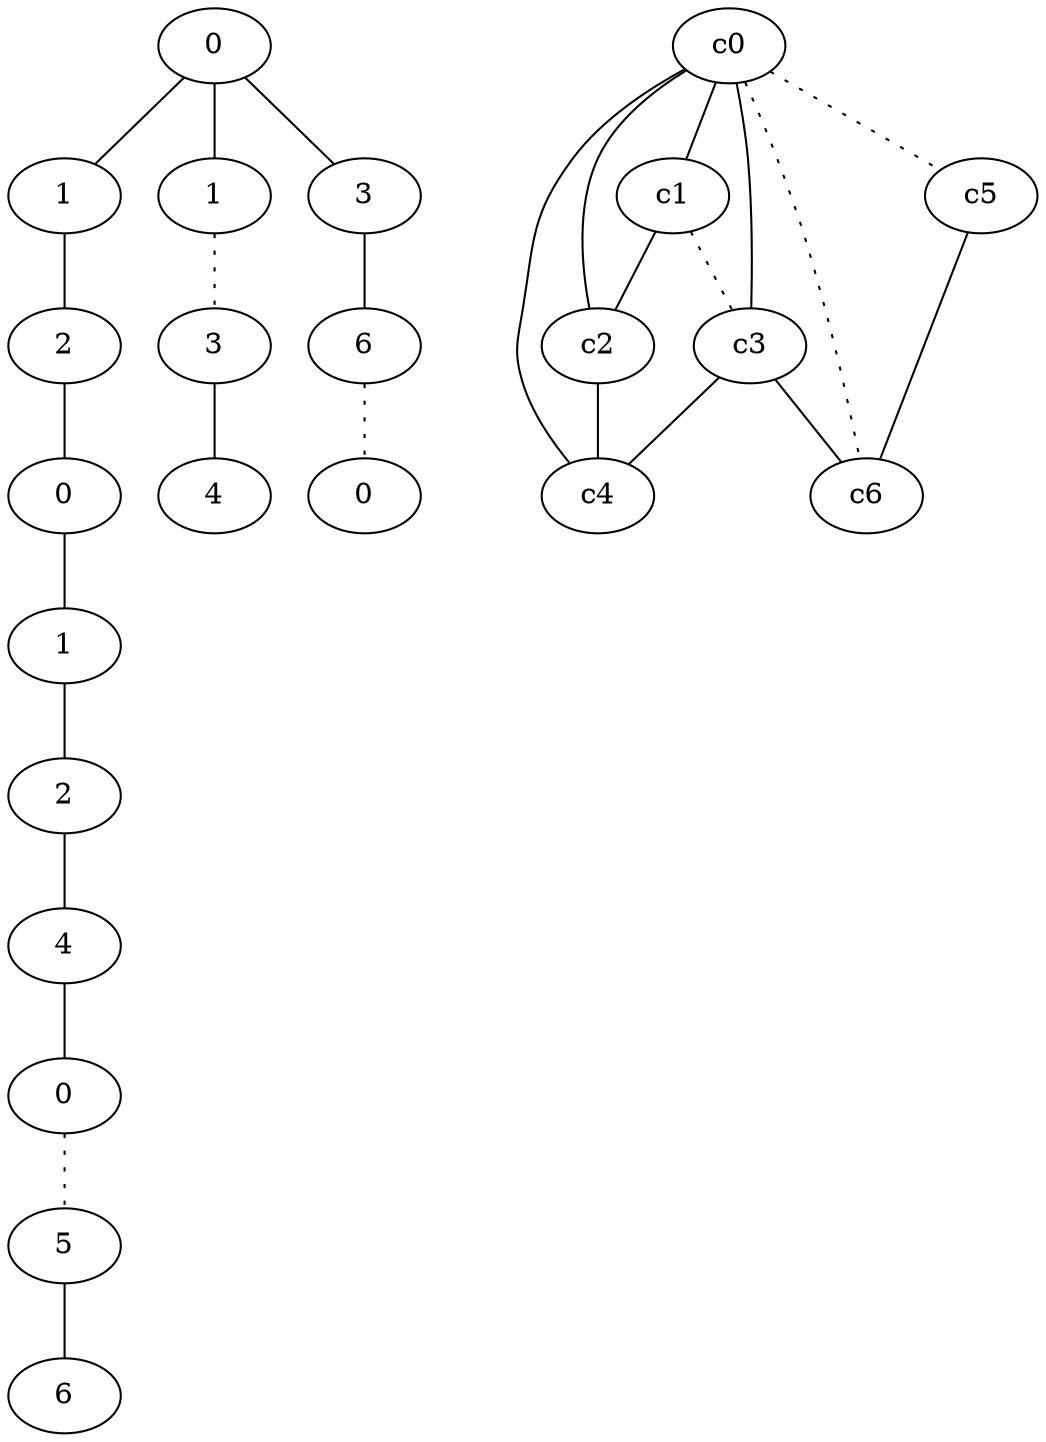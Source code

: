 graph {
a0[label=0];
a1[label=1];
a2[label=2];
a3[label=0];
a4[label=1];
a5[label=2];
a6[label=4];
a7[label=0];
a8[label=5];
a9[label=6];
a10[label=1];
a11[label=3];
a12[label=4];
a13[label=3];
a14[label=6];
a15[label=0];
a0 -- a1;
a0 -- a10;
a0 -- a13;
a1 -- a2;
a2 -- a3;
a3 -- a4;
a4 -- a5;
a5 -- a6;
a6 -- a7;
a7 -- a8 [style=dotted];
a8 -- a9;
a10 -- a11 [style=dotted];
a11 -- a12;
a13 -- a14;
a14 -- a15 [style=dotted];
c0 -- c1;
c0 -- c2;
c0 -- c3;
c0 -- c4;
c0 -- c5 [style=dotted];
c0 -- c6 [style=dotted];
c1 -- c2;
c1 -- c3 [style=dotted];
c2 -- c4;
c3 -- c4;
c3 -- c6;
c5 -- c6;
}
